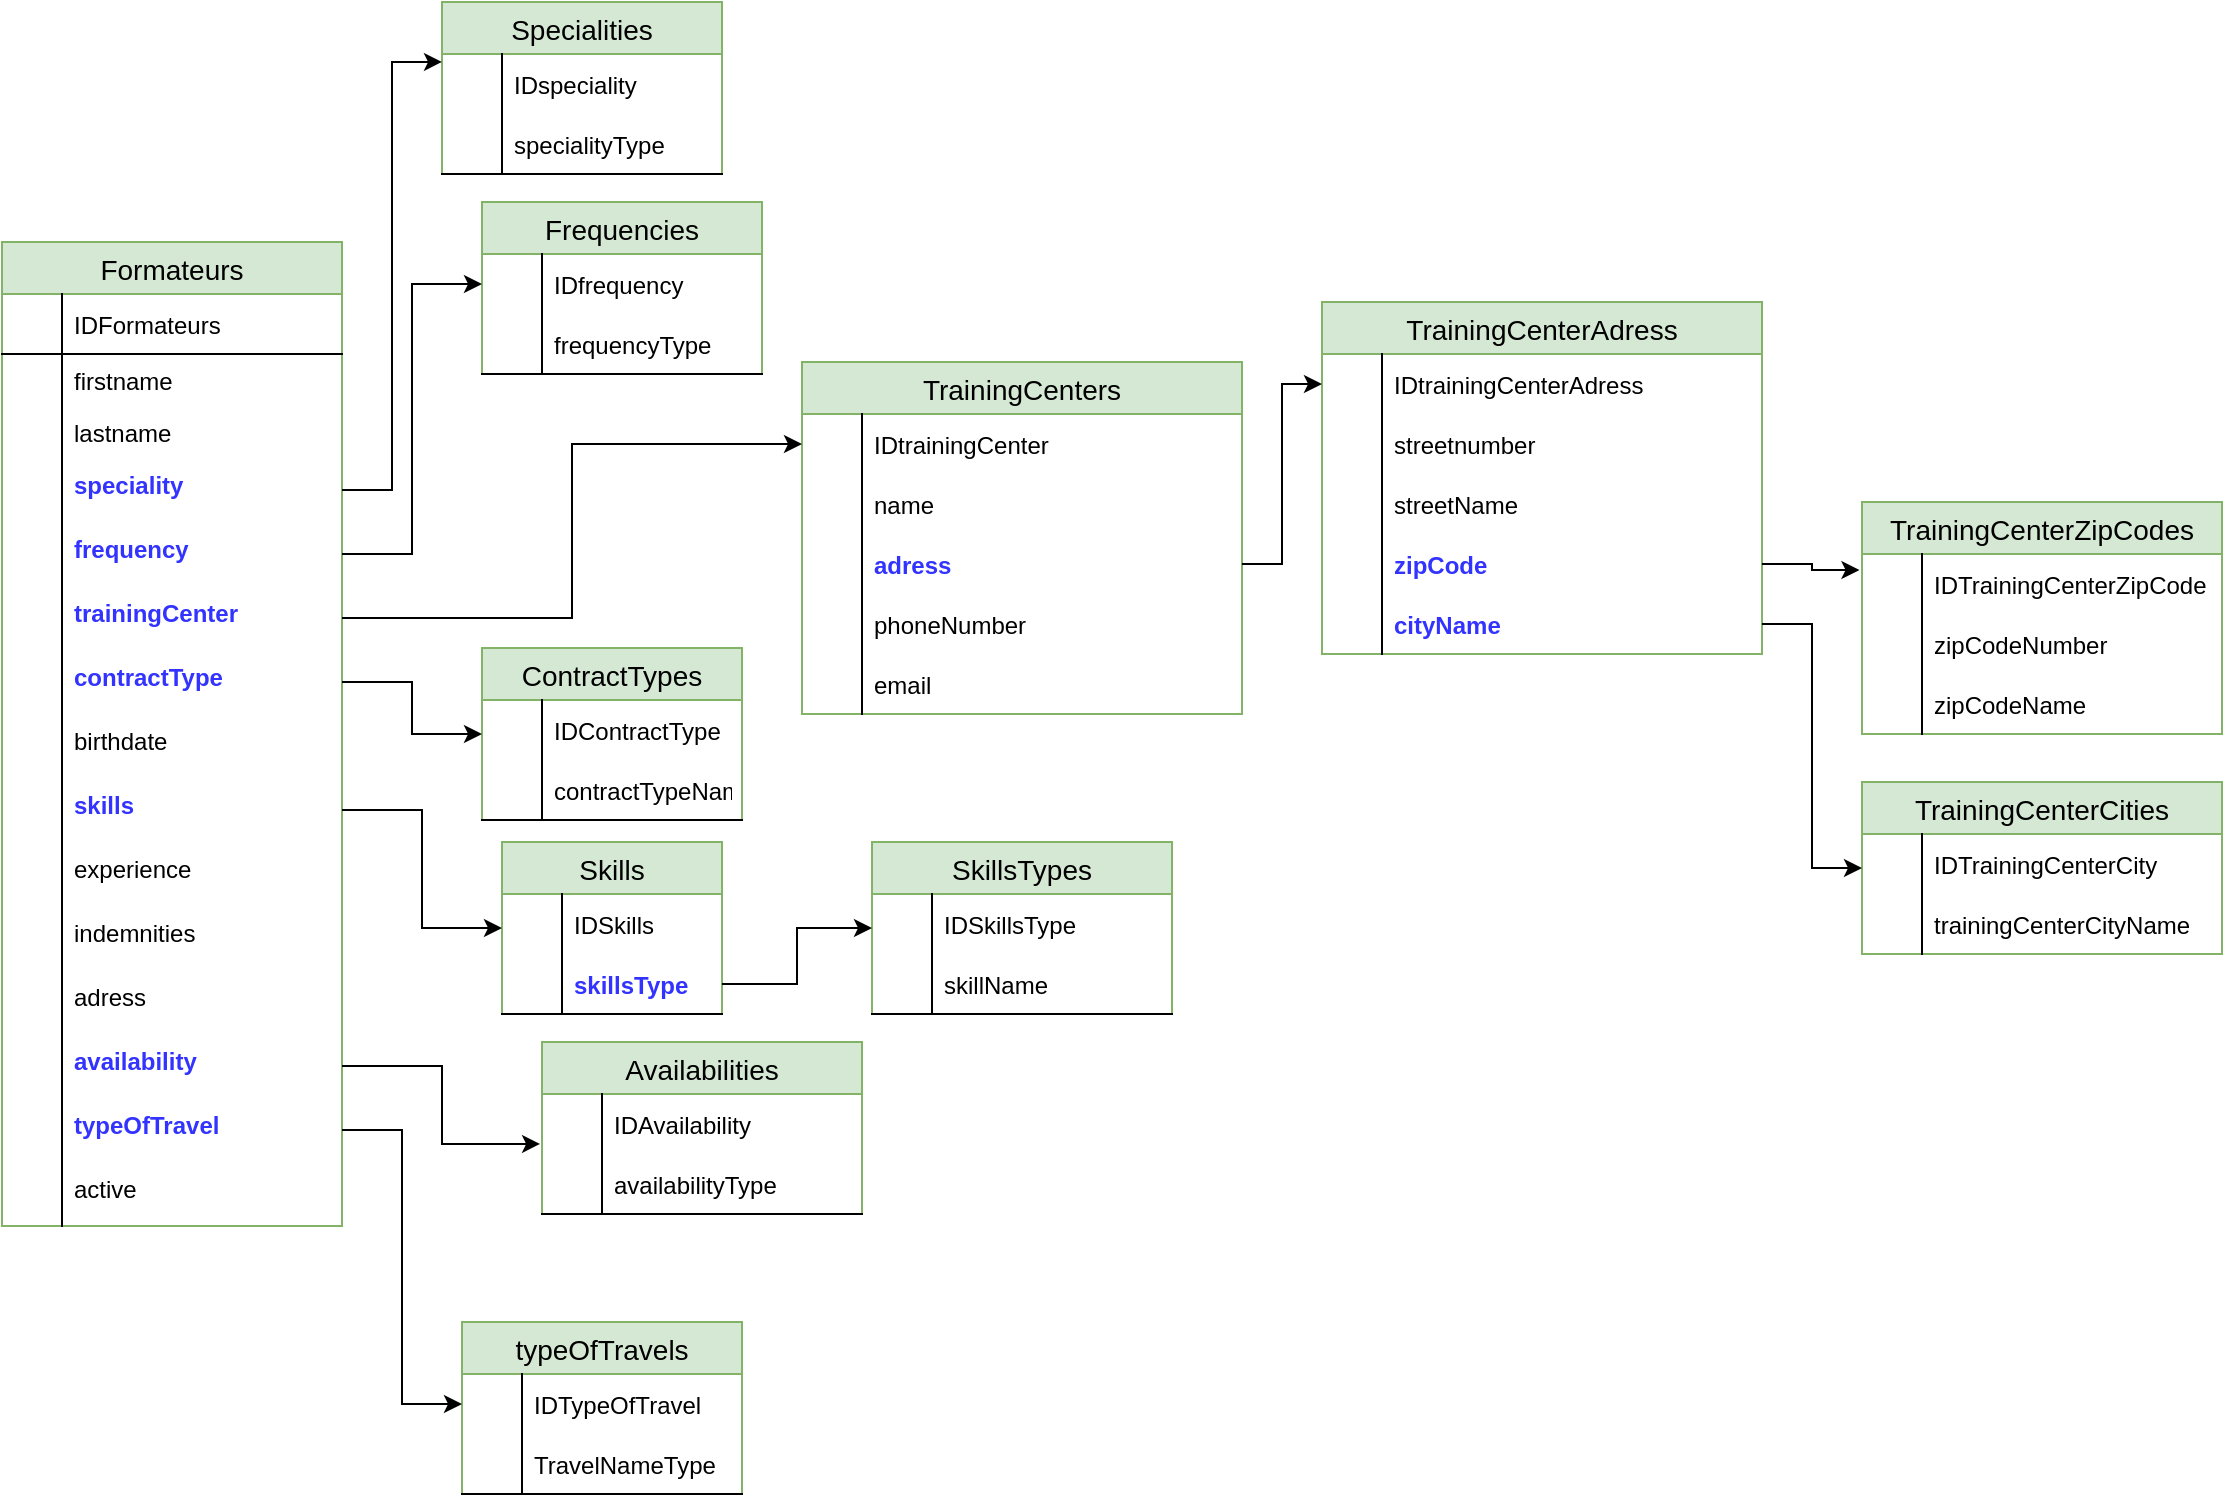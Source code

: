 <mxfile version="12.5.1" type="device" pages="2"><diagram id="z8Qfyt9-eMvjG8zOJKqd" name="Page-1"><mxGraphModel dx="1422" dy="769" grid="1" gridSize="10" guides="1" tooltips="1" connect="1" arrows="1" fold="1" page="1" pageScale="1" pageWidth="1169" pageHeight="827" math="0" shadow="0"><root><mxCell id="0"/><mxCell id="1" parent="0"/><mxCell id="PxYrfyLk3lkFEPE1yaKh-5" value="Formateurs" style="swimlane;fontStyle=0;childLayout=stackLayout;horizontal=1;startSize=26;fillColor=#d5e8d4;horizontalStack=0;resizeParent=1;resizeParentMax=0;resizeLast=0;collapsible=1;marginBottom=0;swimlaneFillColor=#ffffff;align=center;fontSize=14;strokeColor=#82b366;" vertex="1" parent="1"><mxGeometry x="20" y="140" width="170" height="492" as="geometry"/></mxCell><mxCell id="PxYrfyLk3lkFEPE1yaKh-6" value="IDFormateurs" style="shape=partialRectangle;top=0;left=0;right=0;bottom=1;align=left;verticalAlign=middle;fillColor=none;spacingLeft=34;spacingRight=4;overflow=hidden;rotatable=0;points=[[0,0.5],[1,0.5]];portConstraint=eastwest;dropTarget=0;fontStyle=0;fontSize=12;strokeColor=#000000;" vertex="1" parent="PxYrfyLk3lkFEPE1yaKh-5"><mxGeometry y="26" width="170" height="30" as="geometry"/></mxCell><mxCell id="PxYrfyLk3lkFEPE1yaKh-7" value="" style="shape=partialRectangle;top=0;left=0;bottom=0;fillColor=none;align=left;verticalAlign=middle;spacingLeft=4;spacingRight=4;overflow=hidden;rotatable=0;points=[];portConstraint=eastwest;part=1;fontSize=12;" vertex="1" connectable="0" parent="PxYrfyLk3lkFEPE1yaKh-6"><mxGeometry width="30" height="30" as="geometry"/></mxCell><mxCell id="PxYrfyLk3lkFEPE1yaKh-8" value="firstname" style="shape=partialRectangle;top=0;left=0;right=0;bottom=0;align=left;verticalAlign=top;fillColor=none;spacingLeft=34;spacingRight=4;overflow=hidden;rotatable=0;points=[[0,0.5],[1,0.5]];portConstraint=eastwest;dropTarget=0;fontSize=12;" vertex="1" parent="PxYrfyLk3lkFEPE1yaKh-5"><mxGeometry y="56" width="170" height="26" as="geometry"/></mxCell><mxCell id="PxYrfyLk3lkFEPE1yaKh-9" value="" style="shape=partialRectangle;top=0;left=0;bottom=0;fillColor=none;align=left;verticalAlign=top;spacingLeft=4;spacingRight=4;overflow=hidden;rotatable=0;points=[];portConstraint=eastwest;part=1;fontSize=12;" vertex="1" connectable="0" parent="PxYrfyLk3lkFEPE1yaKh-8"><mxGeometry width="30" height="26" as="geometry"/></mxCell><mxCell id="PxYrfyLk3lkFEPE1yaKh-10" value="lastname" style="shape=partialRectangle;top=0;left=0;right=0;bottom=0;align=left;verticalAlign=top;fillColor=none;spacingLeft=34;spacingRight=4;overflow=hidden;rotatable=0;points=[[0,0.5],[1,0.5]];portConstraint=eastwest;dropTarget=0;fontSize=12;" vertex="1" parent="PxYrfyLk3lkFEPE1yaKh-5"><mxGeometry y="82" width="170" height="26" as="geometry"/></mxCell><mxCell id="PxYrfyLk3lkFEPE1yaKh-11" value="" style="shape=partialRectangle;top=0;left=0;bottom=0;fillColor=none;align=left;verticalAlign=top;spacingLeft=4;spacingRight=4;overflow=hidden;rotatable=0;points=[];portConstraint=eastwest;part=1;fontSize=12;" vertex="1" connectable="0" parent="PxYrfyLk3lkFEPE1yaKh-10"><mxGeometry width="30" height="26" as="geometry"/></mxCell><mxCell id="PxYrfyLk3lkFEPE1yaKh-12" value="speciality" style="shape=partialRectangle;top=0;left=0;right=0;bottom=0;align=left;verticalAlign=top;fillColor=none;spacingLeft=34;spacingRight=4;overflow=hidden;rotatable=0;points=[[0,0.5],[1,0.5]];portConstraint=eastwest;dropTarget=0;fontSize=12;fontStyle=1;fontColor=#3333FF;" vertex="1" parent="PxYrfyLk3lkFEPE1yaKh-5"><mxGeometry y="108" width="170" height="32" as="geometry"/></mxCell><mxCell id="PxYrfyLk3lkFEPE1yaKh-13" value="" style="shape=partialRectangle;top=0;left=0;bottom=0;fillColor=none;align=left;verticalAlign=top;spacingLeft=4;spacingRight=4;overflow=hidden;rotatable=0;points=[];portConstraint=eastwest;part=1;fontSize=12;" vertex="1" connectable="0" parent="PxYrfyLk3lkFEPE1yaKh-12"><mxGeometry width="30" height="32" as="geometry"/></mxCell><mxCell id="PxYrfyLk3lkFEPE1yaKh-29" value="frequency" style="shape=partialRectangle;top=0;left=0;right=0;bottom=0;align=left;verticalAlign=top;fillColor=none;spacingLeft=34;spacingRight=4;overflow=hidden;rotatable=0;points=[[0,0.5],[1,0.5]];portConstraint=eastwest;dropTarget=0;fontSize=12;fontStyle=1;strokeColor=#3333FF;fontColor=#3333FF;" vertex="1" parent="PxYrfyLk3lkFEPE1yaKh-5"><mxGeometry y="140" width="170" height="32" as="geometry"/></mxCell><mxCell id="PxYrfyLk3lkFEPE1yaKh-30" value="" style="shape=partialRectangle;top=0;left=0;bottom=0;fillColor=none;align=left;verticalAlign=top;spacingLeft=4;spacingRight=4;overflow=hidden;rotatable=0;points=[];portConstraint=eastwest;part=1;fontSize=12;" vertex="1" connectable="0" parent="PxYrfyLk3lkFEPE1yaKh-29"><mxGeometry width="30" height="32" as="geometry"/></mxCell><mxCell id="PxYrfyLk3lkFEPE1yaKh-31" value="trainingCenter" style="shape=partialRectangle;top=0;left=0;right=0;bottom=0;align=left;verticalAlign=top;fillColor=none;spacingLeft=34;spacingRight=4;overflow=hidden;rotatable=0;points=[[0,0.5],[1,0.5]];portConstraint=eastwest;dropTarget=0;fontSize=12;fontStyle=1;fontColor=#3333FF;" vertex="1" parent="PxYrfyLk3lkFEPE1yaKh-5"><mxGeometry y="172" width="170" height="32" as="geometry"/></mxCell><mxCell id="PxYrfyLk3lkFEPE1yaKh-32" value="" style="shape=partialRectangle;top=0;left=0;bottom=0;fillColor=none;align=left;verticalAlign=top;spacingLeft=4;spacingRight=4;overflow=hidden;rotatable=0;points=[];portConstraint=eastwest;part=1;fontSize=12;" vertex="1" connectable="0" parent="PxYrfyLk3lkFEPE1yaKh-31"><mxGeometry width="30" height="32" as="geometry"/></mxCell><mxCell id="PxYrfyLk3lkFEPE1yaKh-33" value="contractType" style="shape=partialRectangle;top=0;left=0;right=0;bottom=0;align=left;verticalAlign=top;fillColor=none;spacingLeft=34;spacingRight=4;overflow=hidden;rotatable=0;points=[[0,0.5],[1,0.5]];portConstraint=eastwest;dropTarget=0;fontSize=12;fontStyle=1;fontColor=#3333FF;" vertex="1" parent="PxYrfyLk3lkFEPE1yaKh-5"><mxGeometry y="204" width="170" height="32" as="geometry"/></mxCell><mxCell id="PxYrfyLk3lkFEPE1yaKh-34" value="" style="shape=partialRectangle;top=0;left=0;bottom=0;fillColor=none;align=left;verticalAlign=top;spacingLeft=4;spacingRight=4;overflow=hidden;rotatable=0;points=[];portConstraint=eastwest;part=1;fontSize=12;" vertex="1" connectable="0" parent="PxYrfyLk3lkFEPE1yaKh-33"><mxGeometry width="30" height="32" as="geometry"/></mxCell><mxCell id="PxYrfyLk3lkFEPE1yaKh-35" value="birthdate" style="shape=partialRectangle;top=0;left=0;right=0;bottom=0;align=left;verticalAlign=top;fillColor=none;spacingLeft=34;spacingRight=4;overflow=hidden;rotatable=0;points=[[0,0.5],[1,0.5]];portConstraint=eastwest;dropTarget=0;fontSize=12;" vertex="1" parent="PxYrfyLk3lkFEPE1yaKh-5"><mxGeometry y="236" width="170" height="32" as="geometry"/></mxCell><mxCell id="PxYrfyLk3lkFEPE1yaKh-36" value="" style="shape=partialRectangle;top=0;left=0;bottom=0;fillColor=none;align=left;verticalAlign=top;spacingLeft=4;spacingRight=4;overflow=hidden;rotatable=0;points=[];portConstraint=eastwest;part=1;fontSize=12;" vertex="1" connectable="0" parent="PxYrfyLk3lkFEPE1yaKh-35"><mxGeometry width="30" height="32" as="geometry"/></mxCell><mxCell id="PxYrfyLk3lkFEPE1yaKh-37" value="skills" style="shape=partialRectangle;top=0;left=0;right=0;bottom=0;align=left;verticalAlign=top;fillColor=none;spacingLeft=34;spacingRight=4;overflow=hidden;rotatable=0;points=[[0,0.5],[1,0.5]];portConstraint=eastwest;dropTarget=0;fontSize=12;fontColor=#3333FF;fontStyle=1" vertex="1" parent="PxYrfyLk3lkFEPE1yaKh-5"><mxGeometry y="268" width="170" height="32" as="geometry"/></mxCell><mxCell id="PxYrfyLk3lkFEPE1yaKh-38" value="" style="shape=partialRectangle;top=0;left=0;bottom=0;fillColor=none;align=left;verticalAlign=top;spacingLeft=4;spacingRight=4;overflow=hidden;rotatable=0;points=[];portConstraint=eastwest;part=1;fontSize=12;" vertex="1" connectable="0" parent="PxYrfyLk3lkFEPE1yaKh-37"><mxGeometry width="30" height="32" as="geometry"/></mxCell><mxCell id="PxYrfyLk3lkFEPE1yaKh-39" value="experience" style="shape=partialRectangle;top=0;left=0;right=0;bottom=0;align=left;verticalAlign=top;fillColor=none;spacingLeft=34;spacingRight=4;overflow=hidden;rotatable=0;points=[[0,0.5],[1,0.5]];portConstraint=eastwest;dropTarget=0;fontSize=12;" vertex="1" parent="PxYrfyLk3lkFEPE1yaKh-5"><mxGeometry y="300" width="170" height="32" as="geometry"/></mxCell><mxCell id="PxYrfyLk3lkFEPE1yaKh-40" value="" style="shape=partialRectangle;top=0;left=0;bottom=0;fillColor=none;align=left;verticalAlign=top;spacingLeft=4;spacingRight=4;overflow=hidden;rotatable=0;points=[];portConstraint=eastwest;part=1;fontSize=12;" vertex="1" connectable="0" parent="PxYrfyLk3lkFEPE1yaKh-39"><mxGeometry width="30" height="32" as="geometry"/></mxCell><mxCell id="PxYrfyLk3lkFEPE1yaKh-41" value="indemnities" style="shape=partialRectangle;top=0;left=0;right=0;bottom=0;align=left;verticalAlign=top;fillColor=none;spacingLeft=34;spacingRight=4;overflow=hidden;rotatable=0;points=[[0,0.5],[1,0.5]];portConstraint=eastwest;dropTarget=0;fontSize=12;" vertex="1" parent="PxYrfyLk3lkFEPE1yaKh-5"><mxGeometry y="332" width="170" height="32" as="geometry"/></mxCell><mxCell id="PxYrfyLk3lkFEPE1yaKh-42" value="" style="shape=partialRectangle;top=0;left=0;bottom=0;fillColor=none;align=left;verticalAlign=top;spacingLeft=4;spacingRight=4;overflow=hidden;rotatable=0;points=[];portConstraint=eastwest;part=1;fontSize=12;" vertex="1" connectable="0" parent="PxYrfyLk3lkFEPE1yaKh-41"><mxGeometry width="30" height="32" as="geometry"/></mxCell><mxCell id="PxYrfyLk3lkFEPE1yaKh-43" value="adress" style="shape=partialRectangle;top=0;left=0;right=0;bottom=0;align=left;verticalAlign=top;fillColor=none;spacingLeft=34;spacingRight=4;overflow=hidden;rotatable=0;points=[[0,0.5],[1,0.5]];portConstraint=eastwest;dropTarget=0;fontSize=12;" vertex="1" parent="PxYrfyLk3lkFEPE1yaKh-5"><mxGeometry y="364" width="170" height="32" as="geometry"/></mxCell><mxCell id="PxYrfyLk3lkFEPE1yaKh-44" value="" style="shape=partialRectangle;top=0;left=0;bottom=0;fillColor=none;align=left;verticalAlign=top;spacingLeft=4;spacingRight=4;overflow=hidden;rotatable=0;points=[];portConstraint=eastwest;part=1;fontSize=12;" vertex="1" connectable="0" parent="PxYrfyLk3lkFEPE1yaKh-43"><mxGeometry width="30" height="32" as="geometry"/></mxCell><mxCell id="PxYrfyLk3lkFEPE1yaKh-45" value="availability" style="shape=partialRectangle;top=0;left=0;right=0;bottom=0;align=left;verticalAlign=top;fillColor=none;spacingLeft=34;spacingRight=4;overflow=hidden;rotatable=0;points=[[0,0.5],[1,0.5]];portConstraint=eastwest;dropTarget=0;fontSize=12;fontColor=#3333FF;fontStyle=1" vertex="1" parent="PxYrfyLk3lkFEPE1yaKh-5"><mxGeometry y="396" width="170" height="32" as="geometry"/></mxCell><mxCell id="PxYrfyLk3lkFEPE1yaKh-46" value="" style="shape=partialRectangle;top=0;left=0;bottom=0;fillColor=none;align=left;verticalAlign=top;spacingLeft=4;spacingRight=4;overflow=hidden;rotatable=0;points=[];portConstraint=eastwest;part=1;fontSize=12;" vertex="1" connectable="0" parent="PxYrfyLk3lkFEPE1yaKh-45"><mxGeometry width="30" height="32" as="geometry"/></mxCell><mxCell id="PxYrfyLk3lkFEPE1yaKh-47" value="typeOfTravel" style="shape=partialRectangle;top=0;left=0;right=0;bottom=0;align=left;verticalAlign=top;fillColor=none;spacingLeft=34;spacingRight=4;overflow=hidden;rotatable=0;points=[[0,0.5],[1,0.5]];portConstraint=eastwest;dropTarget=0;fontSize=12;fontColor=#3333FF;fontStyle=1" vertex="1" parent="PxYrfyLk3lkFEPE1yaKh-5"><mxGeometry y="428" width="170" height="32" as="geometry"/></mxCell><mxCell id="PxYrfyLk3lkFEPE1yaKh-48" value="" style="shape=partialRectangle;top=0;left=0;bottom=0;fillColor=none;align=left;verticalAlign=top;spacingLeft=4;spacingRight=4;overflow=hidden;rotatable=0;points=[];portConstraint=eastwest;part=1;fontSize=12;" vertex="1" connectable="0" parent="PxYrfyLk3lkFEPE1yaKh-47"><mxGeometry width="30" height="32" as="geometry"/></mxCell><mxCell id="PxYrfyLk3lkFEPE1yaKh-109" value="active" style="shape=partialRectangle;top=0;left=0;right=0;bottom=0;align=left;verticalAlign=top;fillColor=none;spacingLeft=34;spacingRight=4;overflow=hidden;rotatable=0;points=[[0,0.5],[1,0.5]];portConstraint=eastwest;dropTarget=0;fontSize=12;" vertex="1" parent="PxYrfyLk3lkFEPE1yaKh-5"><mxGeometry y="460" width="170" height="32" as="geometry"/></mxCell><mxCell id="PxYrfyLk3lkFEPE1yaKh-110" value="" style="shape=partialRectangle;top=0;left=0;bottom=0;fillColor=none;align=left;verticalAlign=top;spacingLeft=4;spacingRight=4;overflow=hidden;rotatable=0;points=[];portConstraint=eastwest;part=1;fontSize=12;" vertex="1" connectable="0" parent="PxYrfyLk3lkFEPE1yaKh-109"><mxGeometry width="30" height="32" as="geometry"/></mxCell><mxCell id="PxYrfyLk3lkFEPE1yaKh-94" value="TrainingCenters" style="swimlane;fontStyle=0;childLayout=stackLayout;horizontal=1;startSize=26;fillColor=#d5e8d4;horizontalStack=0;resizeParent=1;resizeParentMax=0;resizeLast=0;collapsible=1;marginBottom=0;swimlaneFillColor=#ffffff;align=center;fontSize=14;strokeColor=#82b366;" vertex="1" parent="1"><mxGeometry x="420" y="200" width="220" height="176" as="geometry"/></mxCell><mxCell id="PxYrfyLk3lkFEPE1yaKh-95" value="IDtrainingCenter" style="shape=partialRectangle;top=0;left=0;right=0;bottom=1;align=left;verticalAlign=middle;fillColor=none;spacingLeft=34;spacingRight=4;overflow=hidden;rotatable=0;points=[[0,0.5],[1,0.5]];portConstraint=eastwest;dropTarget=0;fontStyle=0;fontSize=12;strokeColor=none;" vertex="1" parent="PxYrfyLk3lkFEPE1yaKh-94"><mxGeometry y="26" width="220" height="30" as="geometry"/></mxCell><mxCell id="PxYrfyLk3lkFEPE1yaKh-96" value="" style="shape=partialRectangle;top=0;left=0;bottom=0;fillColor=none;align=left;verticalAlign=middle;spacingLeft=4;spacingRight=4;overflow=hidden;rotatable=0;points=[];portConstraint=eastwest;part=1;fontSize=12;" vertex="1" connectable="0" parent="PxYrfyLk3lkFEPE1yaKh-95"><mxGeometry width="30" height="30" as="geometry"/></mxCell><mxCell id="PxYrfyLk3lkFEPE1yaKh-103" value="name" style="shape=partialRectangle;top=0;left=0;right=0;bottom=1;align=left;verticalAlign=middle;fillColor=none;spacingLeft=34;spacingRight=4;overflow=hidden;rotatable=0;points=[[0,0.5],[1,0.5]];portConstraint=eastwest;dropTarget=0;fontStyle=0;fontSize=12;strokeColor=none;" vertex="1" parent="PxYrfyLk3lkFEPE1yaKh-94"><mxGeometry y="56" width="220" height="30" as="geometry"/></mxCell><mxCell id="PxYrfyLk3lkFEPE1yaKh-104" value="" style="shape=partialRectangle;top=0;left=0;bottom=0;fillColor=none;align=left;verticalAlign=middle;spacingLeft=4;spacingRight=4;overflow=hidden;rotatable=0;points=[];portConstraint=eastwest;part=1;fontSize=12;" vertex="1" connectable="0" parent="PxYrfyLk3lkFEPE1yaKh-103"><mxGeometry width="30" height="30" as="geometry"/></mxCell><mxCell id="PxYrfyLk3lkFEPE1yaKh-105" value="adress" style="shape=partialRectangle;top=0;left=0;right=0;bottom=1;align=left;verticalAlign=middle;fillColor=none;spacingLeft=34;spacingRight=4;overflow=hidden;rotatable=0;points=[[0,0.5],[1,0.5]];portConstraint=eastwest;dropTarget=0;fontStyle=1;fontSize=12;strokeColor=none;fontColor=#3333FF;" vertex="1" parent="PxYrfyLk3lkFEPE1yaKh-94"><mxGeometry y="86" width="220" height="30" as="geometry"/></mxCell><mxCell id="PxYrfyLk3lkFEPE1yaKh-106" value="" style="shape=partialRectangle;top=0;left=0;bottom=0;fillColor=none;align=left;verticalAlign=middle;spacingLeft=4;spacingRight=4;overflow=hidden;rotatable=0;points=[];portConstraint=eastwest;part=1;fontSize=12;" vertex="1" connectable="0" parent="PxYrfyLk3lkFEPE1yaKh-105"><mxGeometry width="30" height="30" as="geometry"/></mxCell><mxCell id="PxYrfyLk3lkFEPE1yaKh-117" value="phoneNumber" style="shape=partialRectangle;top=0;left=0;right=0;bottom=1;align=left;verticalAlign=middle;fillColor=none;spacingLeft=34;spacingRight=4;overflow=hidden;rotatable=0;points=[[0,0.5],[1,0.5]];portConstraint=eastwest;dropTarget=0;fontStyle=0;fontSize=12;strokeColor=none;" vertex="1" parent="PxYrfyLk3lkFEPE1yaKh-94"><mxGeometry y="116" width="220" height="30" as="geometry"/></mxCell><mxCell id="PxYrfyLk3lkFEPE1yaKh-118" value="" style="shape=partialRectangle;top=0;left=0;bottom=0;fillColor=none;align=left;verticalAlign=middle;spacingLeft=4;spacingRight=4;overflow=hidden;rotatable=0;points=[];portConstraint=eastwest;part=1;fontSize=12;" vertex="1" connectable="0" parent="PxYrfyLk3lkFEPE1yaKh-117"><mxGeometry width="30" height="30" as="geometry"/></mxCell><mxCell id="PxYrfyLk3lkFEPE1yaKh-119" value="email" style="shape=partialRectangle;top=0;left=0;right=0;bottom=1;align=left;verticalAlign=middle;fillColor=none;spacingLeft=34;spacingRight=4;overflow=hidden;rotatable=0;points=[[0,0.5],[1,0.5]];portConstraint=eastwest;dropTarget=0;fontStyle=0;fontSize=12;strokeColor=none;" vertex="1" parent="PxYrfyLk3lkFEPE1yaKh-94"><mxGeometry y="146" width="220" height="30" as="geometry"/></mxCell><mxCell id="PxYrfyLk3lkFEPE1yaKh-120" value="" style="shape=partialRectangle;top=0;left=0;bottom=0;fillColor=none;align=left;verticalAlign=middle;spacingLeft=4;spacingRight=4;overflow=hidden;rotatable=0;points=[];portConstraint=eastwest;part=1;fontSize=12;" vertex="1" connectable="0" parent="PxYrfyLk3lkFEPE1yaKh-119"><mxGeometry width="30" height="30" as="geometry"/></mxCell><mxCell id="PxYrfyLk3lkFEPE1yaKh-97" value="Frequencies" style="swimlane;fontStyle=0;childLayout=stackLayout;horizontal=1;startSize=26;fillColor=#d5e8d4;horizontalStack=0;resizeParent=1;resizeParentMax=0;resizeLast=0;collapsible=1;marginBottom=0;swimlaneFillColor=#ffffff;align=center;fontSize=14;strokeColor=#82b366;" vertex="1" parent="1"><mxGeometry x="260" y="120" width="140" height="86" as="geometry"/></mxCell><mxCell id="PxYrfyLk3lkFEPE1yaKh-98" value="IDfrequency" style="shape=partialRectangle;top=0;left=0;right=0;bottom=1;align=left;verticalAlign=middle;fillColor=none;spacingLeft=34;spacingRight=4;overflow=hidden;rotatable=0;points=[[0,0.5],[1,0.5]];portConstraint=eastwest;dropTarget=0;fontStyle=0;fontSize=12;strokeColor=none;" vertex="1" parent="PxYrfyLk3lkFEPE1yaKh-97"><mxGeometry y="26" width="140" height="30" as="geometry"/></mxCell><mxCell id="PxYrfyLk3lkFEPE1yaKh-99" value="" style="shape=partialRectangle;top=0;left=0;bottom=0;fillColor=none;align=left;verticalAlign=middle;spacingLeft=4;spacingRight=4;overflow=hidden;rotatable=0;points=[];portConstraint=eastwest;part=1;fontSize=12;" vertex="1" connectable="0" parent="PxYrfyLk3lkFEPE1yaKh-98"><mxGeometry width="30" height="30" as="geometry"/></mxCell><mxCell id="PxYrfyLk3lkFEPE1yaKh-115" value="frequencyType" style="shape=partialRectangle;top=0;left=0;right=0;bottom=1;align=left;verticalAlign=middle;fillColor=none;spacingLeft=34;spacingRight=4;overflow=hidden;rotatable=0;points=[[0,0.5],[1,0.5]];portConstraint=eastwest;dropTarget=0;fontStyle=0;fontSize=12;" vertex="1" parent="PxYrfyLk3lkFEPE1yaKh-97"><mxGeometry y="56" width="140" height="30" as="geometry"/></mxCell><mxCell id="PxYrfyLk3lkFEPE1yaKh-116" value="" style="shape=partialRectangle;top=0;left=0;bottom=0;fillColor=none;align=left;verticalAlign=middle;spacingLeft=4;spacingRight=4;overflow=hidden;rotatable=0;points=[];portConstraint=eastwest;part=1;fontSize=12;" vertex="1" connectable="0" parent="PxYrfyLk3lkFEPE1yaKh-115"><mxGeometry width="30" height="30" as="geometry"/></mxCell><mxCell id="PxYrfyLk3lkFEPE1yaKh-100" value="Specialities" style="swimlane;fontStyle=0;childLayout=stackLayout;horizontal=1;startSize=26;fillColor=#d5e8d4;horizontalStack=0;resizeParent=1;resizeParentMax=0;resizeLast=0;collapsible=1;marginBottom=0;swimlaneFillColor=#ffffff;align=center;fontSize=14;strokeColor=#82b366;" vertex="1" parent="1"><mxGeometry x="240" y="20" width="140" height="86" as="geometry"/></mxCell><mxCell id="PxYrfyLk3lkFEPE1yaKh-101" value="IDspeciality" style="shape=partialRectangle;top=0;left=0;right=0;bottom=1;align=left;verticalAlign=middle;fillColor=none;spacingLeft=34;spacingRight=4;overflow=hidden;rotatable=0;points=[[0,0.5],[1,0.5]];portConstraint=eastwest;dropTarget=0;fontStyle=0;fontSize=12;strokeColor=none;" vertex="1" parent="PxYrfyLk3lkFEPE1yaKh-100"><mxGeometry y="26" width="140" height="30" as="geometry"/></mxCell><mxCell id="PxYrfyLk3lkFEPE1yaKh-102" value="" style="shape=partialRectangle;top=0;left=0;bottom=0;fillColor=none;align=left;verticalAlign=middle;spacingLeft=4;spacingRight=4;overflow=hidden;rotatable=0;points=[];portConstraint=eastwest;part=1;fontSize=12;" vertex="1" connectable="0" parent="PxYrfyLk3lkFEPE1yaKh-101"><mxGeometry width="30" height="30" as="geometry"/></mxCell><mxCell id="PxYrfyLk3lkFEPE1yaKh-113" value="specialityType" style="shape=partialRectangle;top=0;left=0;right=0;bottom=1;align=left;verticalAlign=middle;fillColor=none;spacingLeft=34;spacingRight=4;overflow=hidden;rotatable=0;points=[[0,0.5],[1,0.5]];portConstraint=eastwest;dropTarget=0;fontStyle=0;fontSize=12;" vertex="1" parent="PxYrfyLk3lkFEPE1yaKh-100"><mxGeometry y="56" width="140" height="30" as="geometry"/></mxCell><mxCell id="PxYrfyLk3lkFEPE1yaKh-114" value="" style="shape=partialRectangle;top=0;left=0;bottom=0;fillColor=none;align=left;verticalAlign=middle;spacingLeft=4;spacingRight=4;overflow=hidden;rotatable=0;points=[];portConstraint=eastwest;part=1;fontSize=12;" vertex="1" connectable="0" parent="PxYrfyLk3lkFEPE1yaKh-113"><mxGeometry width="30" height="30" as="geometry"/></mxCell><mxCell id="_mX2zybibpnwXKWgDiXK-1" value="ContractTypes" style="swimlane;fontStyle=0;childLayout=stackLayout;horizontal=1;startSize=26;fillColor=#d5e8d4;horizontalStack=0;resizeParent=1;resizeParentMax=0;resizeLast=0;collapsible=1;marginBottom=0;swimlaneFillColor=#ffffff;align=center;fontSize=14;strokeColor=#82b366;" vertex="1" parent="1"><mxGeometry x="260" y="343" width="130" height="86" as="geometry"/></mxCell><mxCell id="_mX2zybibpnwXKWgDiXK-2" value="IDContractType" style="shape=partialRectangle;top=0;left=0;right=0;bottom=1;align=left;verticalAlign=middle;fillColor=none;spacingLeft=34;spacingRight=4;overflow=hidden;rotatable=0;points=[[0,0.5],[1,0.5]];portConstraint=eastwest;dropTarget=0;fontStyle=0;fontSize=12;strokeColor=none;" vertex="1" parent="_mX2zybibpnwXKWgDiXK-1"><mxGeometry y="26" width="130" height="30" as="geometry"/></mxCell><mxCell id="_mX2zybibpnwXKWgDiXK-3" value="" style="shape=partialRectangle;top=0;left=0;bottom=0;fillColor=none;align=left;verticalAlign=middle;spacingLeft=4;spacingRight=4;overflow=hidden;rotatable=0;points=[];portConstraint=eastwest;part=1;fontSize=12;" vertex="1" connectable="0" parent="_mX2zybibpnwXKWgDiXK-2"><mxGeometry width="30" height="30" as="geometry"/></mxCell><mxCell id="_mX2zybibpnwXKWgDiXK-4" value="contractTypeName" style="shape=partialRectangle;top=0;left=0;right=0;bottom=1;align=left;verticalAlign=middle;fillColor=none;spacingLeft=34;spacingRight=4;overflow=hidden;rotatable=0;points=[[0,0.5],[1,0.5]];portConstraint=eastwest;dropTarget=0;fontStyle=0;fontSize=12;" vertex="1" parent="_mX2zybibpnwXKWgDiXK-1"><mxGeometry y="56" width="130" height="30" as="geometry"/></mxCell><mxCell id="_mX2zybibpnwXKWgDiXK-5" value="" style="shape=partialRectangle;top=0;left=0;bottom=0;fillColor=none;align=left;verticalAlign=middle;spacingLeft=4;spacingRight=4;overflow=hidden;rotatable=0;points=[];portConstraint=eastwest;part=1;fontSize=12;" vertex="1" connectable="0" parent="_mX2zybibpnwXKWgDiXK-4"><mxGeometry width="30" height="30" as="geometry"/></mxCell><mxCell id="_mX2zybibpnwXKWgDiXK-6" value="Skills" style="swimlane;fontStyle=0;childLayout=stackLayout;horizontal=1;startSize=26;fillColor=#d5e8d4;horizontalStack=0;resizeParent=1;resizeParentMax=0;resizeLast=0;collapsible=1;marginBottom=0;swimlaneFillColor=#ffffff;align=center;fontSize=14;strokeColor=#82b366;" vertex="1" parent="1"><mxGeometry x="270" y="440" width="110" height="86" as="geometry"/></mxCell><mxCell id="_mX2zybibpnwXKWgDiXK-7" value="IDSkills" style="shape=partialRectangle;top=0;left=0;right=0;bottom=1;align=left;verticalAlign=middle;fillColor=none;spacingLeft=34;spacingRight=4;overflow=hidden;rotatable=0;points=[[0,0.5],[1,0.5]];portConstraint=eastwest;dropTarget=0;fontStyle=0;fontSize=12;strokeColor=none;" vertex="1" parent="_mX2zybibpnwXKWgDiXK-6"><mxGeometry y="26" width="110" height="30" as="geometry"/></mxCell><mxCell id="_mX2zybibpnwXKWgDiXK-8" value="" style="shape=partialRectangle;top=0;left=0;bottom=0;fillColor=none;align=left;verticalAlign=middle;spacingLeft=4;spacingRight=4;overflow=hidden;rotatable=0;points=[];portConstraint=eastwest;part=1;fontSize=12;" vertex="1" connectable="0" parent="_mX2zybibpnwXKWgDiXK-7"><mxGeometry width="30" height="30" as="geometry"/></mxCell><mxCell id="_mX2zybibpnwXKWgDiXK-9" value="skillsType" style="shape=partialRectangle;top=0;left=0;right=0;bottom=1;align=left;verticalAlign=middle;fillColor=none;spacingLeft=34;spacingRight=4;overflow=hidden;rotatable=0;points=[[0,0.5],[1,0.5]];portConstraint=eastwest;dropTarget=0;fontStyle=1;fontSize=12;fontColor=#3333FF;" vertex="1" parent="_mX2zybibpnwXKWgDiXK-6"><mxGeometry y="56" width="110" height="30" as="geometry"/></mxCell><mxCell id="_mX2zybibpnwXKWgDiXK-10" value="" style="shape=partialRectangle;top=0;left=0;bottom=0;fillColor=none;align=left;verticalAlign=middle;spacingLeft=4;spacingRight=4;overflow=hidden;rotatable=0;points=[];portConstraint=eastwest;part=1;fontSize=12;" vertex="1" connectable="0" parent="_mX2zybibpnwXKWgDiXK-9"><mxGeometry width="30" height="30" as="geometry"/></mxCell><mxCell id="RFUtf2Z5HmkwOicb4BiN-1" value="SkillsTypes" style="swimlane;fontStyle=0;childLayout=stackLayout;horizontal=1;startSize=26;fillColor=#d5e8d4;horizontalStack=0;resizeParent=1;resizeParentMax=0;resizeLast=0;collapsible=1;marginBottom=0;swimlaneFillColor=#ffffff;align=center;fontSize=14;strokeColor=#82b366;" vertex="1" parent="1"><mxGeometry x="455" y="440" width="150" height="86" as="geometry"/></mxCell><mxCell id="RFUtf2Z5HmkwOicb4BiN-2" value="IDSkillsType" style="shape=partialRectangle;top=0;left=0;right=0;bottom=1;align=left;verticalAlign=middle;fillColor=none;spacingLeft=34;spacingRight=4;overflow=hidden;rotatable=0;points=[[0,0.5],[1,0.5]];portConstraint=eastwest;dropTarget=0;fontStyle=0;fontSize=12;strokeColor=none;" vertex="1" parent="RFUtf2Z5HmkwOicb4BiN-1"><mxGeometry y="26" width="150" height="30" as="geometry"/></mxCell><mxCell id="RFUtf2Z5HmkwOicb4BiN-3" value="" style="shape=partialRectangle;top=0;left=0;bottom=0;fillColor=none;align=left;verticalAlign=middle;spacingLeft=4;spacingRight=4;overflow=hidden;rotatable=0;points=[];portConstraint=eastwest;part=1;fontSize=12;" vertex="1" connectable="0" parent="RFUtf2Z5HmkwOicb4BiN-2"><mxGeometry width="30" height="30" as="geometry"/></mxCell><mxCell id="RFUtf2Z5HmkwOicb4BiN-4" value="skillName" style="shape=partialRectangle;top=0;left=0;right=0;bottom=1;align=left;verticalAlign=middle;fillColor=none;spacingLeft=34;spacingRight=4;overflow=hidden;rotatable=0;points=[[0,0.5],[1,0.5]];portConstraint=eastwest;dropTarget=0;fontStyle=0;fontSize=12;fontColor=#000000;" vertex="1" parent="RFUtf2Z5HmkwOicb4BiN-1"><mxGeometry y="56" width="150" height="30" as="geometry"/></mxCell><mxCell id="RFUtf2Z5HmkwOicb4BiN-5" value="" style="shape=partialRectangle;top=0;left=0;bottom=0;fillColor=none;align=left;verticalAlign=middle;spacingLeft=4;spacingRight=4;overflow=hidden;rotatable=0;points=[];portConstraint=eastwest;part=1;fontSize=12;" vertex="1" connectable="0" parent="RFUtf2Z5HmkwOicb4BiN-4"><mxGeometry width="30" height="30" as="geometry"/></mxCell><mxCell id="RFUtf2Z5HmkwOicb4BiN-6" value="Availabilities" style="swimlane;fontStyle=0;childLayout=stackLayout;horizontal=1;startSize=26;fillColor=#d5e8d4;horizontalStack=0;resizeParent=1;resizeParentMax=0;resizeLast=0;collapsible=1;marginBottom=0;swimlaneFillColor=#ffffff;align=center;fontSize=14;strokeColor=#82b366;" vertex="1" parent="1"><mxGeometry x="290" y="540" width="160" height="86" as="geometry"/></mxCell><mxCell id="RFUtf2Z5HmkwOicb4BiN-7" value="IDAvailability" style="shape=partialRectangle;top=0;left=0;right=0;bottom=1;align=left;verticalAlign=middle;fillColor=none;spacingLeft=34;spacingRight=4;overflow=hidden;rotatable=0;points=[[0,0.5],[1,0.5]];portConstraint=eastwest;dropTarget=0;fontStyle=0;fontSize=12;strokeColor=none;" vertex="1" parent="RFUtf2Z5HmkwOicb4BiN-6"><mxGeometry y="26" width="160" height="30" as="geometry"/></mxCell><mxCell id="RFUtf2Z5HmkwOicb4BiN-8" value="" style="shape=partialRectangle;top=0;left=0;bottom=0;fillColor=none;align=left;verticalAlign=middle;spacingLeft=4;spacingRight=4;overflow=hidden;rotatable=0;points=[];portConstraint=eastwest;part=1;fontSize=12;" vertex="1" connectable="0" parent="RFUtf2Z5HmkwOicb4BiN-7"><mxGeometry width="30" height="30" as="geometry"/></mxCell><mxCell id="RFUtf2Z5HmkwOicb4BiN-9" value="availabilityType" style="shape=partialRectangle;top=0;left=0;right=0;bottom=1;align=left;verticalAlign=middle;fillColor=none;spacingLeft=34;spacingRight=4;overflow=hidden;rotatable=0;points=[[0,0.5],[1,0.5]];portConstraint=eastwest;dropTarget=0;fontStyle=0;fontSize=12;fontColor=#000000;" vertex="1" parent="RFUtf2Z5HmkwOicb4BiN-6"><mxGeometry y="56" width="160" height="30" as="geometry"/></mxCell><mxCell id="RFUtf2Z5HmkwOicb4BiN-10" value="" style="shape=partialRectangle;top=0;left=0;bottom=0;fillColor=none;align=left;verticalAlign=middle;spacingLeft=4;spacingRight=4;overflow=hidden;rotatable=0;points=[];portConstraint=eastwest;part=1;fontSize=12;" vertex="1" connectable="0" parent="RFUtf2Z5HmkwOicb4BiN-9"><mxGeometry width="30" height="30" as="geometry"/></mxCell><mxCell id="RFUtf2Z5HmkwOicb4BiN-11" value="typeOfTravels" style="swimlane;fontStyle=0;childLayout=stackLayout;horizontal=1;startSize=26;fillColor=#d5e8d4;horizontalStack=0;resizeParent=1;resizeParentMax=0;resizeLast=0;collapsible=1;marginBottom=0;swimlaneFillColor=#ffffff;align=center;fontSize=14;strokeColor=#82b366;" vertex="1" parent="1"><mxGeometry x="250" y="680" width="140" height="86" as="geometry"/></mxCell><mxCell id="RFUtf2Z5HmkwOicb4BiN-12" value="IDTypeOfTravel" style="shape=partialRectangle;top=0;left=0;right=0;bottom=1;align=left;verticalAlign=middle;fillColor=none;spacingLeft=34;spacingRight=4;overflow=hidden;rotatable=0;points=[[0,0.5],[1,0.5]];portConstraint=eastwest;dropTarget=0;fontStyle=0;fontSize=12;strokeColor=none;" vertex="1" parent="RFUtf2Z5HmkwOicb4BiN-11"><mxGeometry y="26" width="140" height="30" as="geometry"/></mxCell><mxCell id="RFUtf2Z5HmkwOicb4BiN-13" value="" style="shape=partialRectangle;top=0;left=0;bottom=0;fillColor=none;align=left;verticalAlign=middle;spacingLeft=4;spacingRight=4;overflow=hidden;rotatable=0;points=[];portConstraint=eastwest;part=1;fontSize=12;" vertex="1" connectable="0" parent="RFUtf2Z5HmkwOicb4BiN-12"><mxGeometry width="30" height="30" as="geometry"/></mxCell><mxCell id="RFUtf2Z5HmkwOicb4BiN-14" value="TravelNameType" style="shape=partialRectangle;top=0;left=0;right=0;bottom=1;align=left;verticalAlign=middle;fillColor=none;spacingLeft=34;spacingRight=4;overflow=hidden;rotatable=0;points=[[0,0.5],[1,0.5]];portConstraint=eastwest;dropTarget=0;fontStyle=0;fontSize=12;fontColor=#000000;" vertex="1" parent="RFUtf2Z5HmkwOicb4BiN-11"><mxGeometry y="56" width="140" height="30" as="geometry"/></mxCell><mxCell id="RFUtf2Z5HmkwOicb4BiN-15" value="" style="shape=partialRectangle;top=0;left=0;bottom=0;fillColor=none;align=left;verticalAlign=middle;spacingLeft=4;spacingRight=4;overflow=hidden;rotatable=0;points=[];portConstraint=eastwest;part=1;fontSize=12;" vertex="1" connectable="0" parent="RFUtf2Z5HmkwOicb4BiN-14"><mxGeometry width="30" height="30" as="geometry"/></mxCell><mxCell id="RFUtf2Z5HmkwOicb4BiN-16" value="TrainingCenterAdress" style="swimlane;fontStyle=0;childLayout=stackLayout;horizontal=1;startSize=26;fillColor=#d5e8d4;horizontalStack=0;resizeParent=1;resizeParentMax=0;resizeLast=0;collapsible=1;marginBottom=0;swimlaneFillColor=#ffffff;align=center;fontSize=14;strokeColor=#82b366;" vertex="1" parent="1"><mxGeometry x="680" y="170" width="220" height="176" as="geometry"/></mxCell><mxCell id="RFUtf2Z5HmkwOicb4BiN-17" value="IDtrainingCenterAdress" style="shape=partialRectangle;top=0;left=0;right=0;bottom=1;align=left;verticalAlign=middle;fillColor=none;spacingLeft=34;spacingRight=4;overflow=hidden;rotatable=0;points=[[0,0.5],[1,0.5]];portConstraint=eastwest;dropTarget=0;fontStyle=0;fontSize=12;strokeColor=none;" vertex="1" parent="RFUtf2Z5HmkwOicb4BiN-16"><mxGeometry y="26" width="220" height="30" as="geometry"/></mxCell><mxCell id="RFUtf2Z5HmkwOicb4BiN-18" value="" style="shape=partialRectangle;top=0;left=0;bottom=0;fillColor=none;align=left;verticalAlign=middle;spacingLeft=4;spacingRight=4;overflow=hidden;rotatable=0;points=[];portConstraint=eastwest;part=1;fontSize=12;" vertex="1" connectable="0" parent="RFUtf2Z5HmkwOicb4BiN-17"><mxGeometry width="30" height="30" as="geometry"/></mxCell><mxCell id="RFUtf2Z5HmkwOicb4BiN-19" value="streetnumber" style="shape=partialRectangle;top=0;left=0;right=0;bottom=1;align=left;verticalAlign=middle;fillColor=none;spacingLeft=34;spacingRight=4;overflow=hidden;rotatable=0;points=[[0,0.5],[1,0.5]];portConstraint=eastwest;dropTarget=0;fontStyle=0;fontSize=12;strokeColor=none;" vertex="1" parent="RFUtf2Z5HmkwOicb4BiN-16"><mxGeometry y="56" width="220" height="30" as="geometry"/></mxCell><mxCell id="RFUtf2Z5HmkwOicb4BiN-20" value="" style="shape=partialRectangle;top=0;left=0;bottom=0;fillColor=none;align=left;verticalAlign=middle;spacingLeft=4;spacingRight=4;overflow=hidden;rotatable=0;points=[];portConstraint=eastwest;part=1;fontSize=12;" vertex="1" connectable="0" parent="RFUtf2Z5HmkwOicb4BiN-19"><mxGeometry width="30" height="30" as="geometry"/></mxCell><mxCell id="RFUtf2Z5HmkwOicb4BiN-21" value="streetName" style="shape=partialRectangle;top=0;left=0;right=0;bottom=1;align=left;verticalAlign=middle;fillColor=none;spacingLeft=34;spacingRight=4;overflow=hidden;rotatable=0;points=[[0,0.5],[1,0.5]];portConstraint=eastwest;dropTarget=0;fontStyle=0;fontSize=12;strokeColor=none;" vertex="1" parent="RFUtf2Z5HmkwOicb4BiN-16"><mxGeometry y="86" width="220" height="30" as="geometry"/></mxCell><mxCell id="RFUtf2Z5HmkwOicb4BiN-22" value="" style="shape=partialRectangle;top=0;left=0;bottom=0;fillColor=none;align=left;verticalAlign=middle;spacingLeft=4;spacingRight=4;overflow=hidden;rotatable=0;points=[];portConstraint=eastwest;part=1;fontSize=12;" vertex="1" connectable="0" parent="RFUtf2Z5HmkwOicb4BiN-21"><mxGeometry width="30" height="30" as="geometry"/></mxCell><mxCell id="RFUtf2Z5HmkwOicb4BiN-23" value="zipCode" style="shape=partialRectangle;top=0;left=0;right=0;bottom=1;align=left;verticalAlign=middle;fillColor=none;spacingLeft=34;spacingRight=4;overflow=hidden;rotatable=0;points=[[0,0.5],[1,0.5]];portConstraint=eastwest;dropTarget=0;fontStyle=1;fontSize=12;strokeColor=none;fontColor=#3333FF;" vertex="1" parent="RFUtf2Z5HmkwOicb4BiN-16"><mxGeometry y="116" width="220" height="30" as="geometry"/></mxCell><mxCell id="RFUtf2Z5HmkwOicb4BiN-24" value="" style="shape=partialRectangle;top=0;left=0;bottom=0;fillColor=none;align=left;verticalAlign=middle;spacingLeft=4;spacingRight=4;overflow=hidden;rotatable=0;points=[];portConstraint=eastwest;part=1;fontSize=12;" vertex="1" connectable="0" parent="RFUtf2Z5HmkwOicb4BiN-23"><mxGeometry width="30" height="30" as="geometry"/></mxCell><mxCell id="RFUtf2Z5HmkwOicb4BiN-25" value="cityName" style="shape=partialRectangle;top=0;left=0;right=0;bottom=1;align=left;verticalAlign=middle;fillColor=none;spacingLeft=34;spacingRight=4;overflow=hidden;rotatable=0;points=[[0,0.5],[1,0.5]];portConstraint=eastwest;dropTarget=0;fontStyle=1;fontSize=12;strokeColor=none;fontColor=#3333FF;" vertex="1" parent="RFUtf2Z5HmkwOicb4BiN-16"><mxGeometry y="146" width="220" height="30" as="geometry"/></mxCell><mxCell id="RFUtf2Z5HmkwOicb4BiN-26" value="" style="shape=partialRectangle;top=0;left=0;bottom=0;fillColor=none;align=left;verticalAlign=middle;spacingLeft=4;spacingRight=4;overflow=hidden;rotatable=0;points=[];portConstraint=eastwest;part=1;fontSize=12;" vertex="1" connectable="0" parent="RFUtf2Z5HmkwOicb4BiN-25"><mxGeometry width="30" height="30" as="geometry"/></mxCell><mxCell id="RFUtf2Z5HmkwOicb4BiN-27" value="TrainingCenterZipCodes" style="swimlane;fontStyle=0;childLayout=stackLayout;horizontal=1;startSize=26;fillColor=#d5e8d4;horizontalStack=0;resizeParent=1;resizeParentMax=0;resizeLast=0;collapsible=1;marginBottom=0;swimlaneFillColor=#ffffff;align=center;fontSize=14;strokeColor=#82b366;" vertex="1" parent="1"><mxGeometry x="950" y="270" width="180" height="116" as="geometry"/></mxCell><mxCell id="RFUtf2Z5HmkwOicb4BiN-28" value="IDTrainingCenterZipCode" style="shape=partialRectangle;top=0;left=0;right=0;bottom=1;align=left;verticalAlign=middle;fillColor=none;spacingLeft=34;spacingRight=4;overflow=hidden;rotatable=0;points=[[0,0.5],[1,0.5]];portConstraint=eastwest;dropTarget=0;fontStyle=0;fontSize=12;strokeColor=none;" vertex="1" parent="RFUtf2Z5HmkwOicb4BiN-27"><mxGeometry y="26" width="180" height="30" as="geometry"/></mxCell><mxCell id="RFUtf2Z5HmkwOicb4BiN-29" value="" style="shape=partialRectangle;top=0;left=0;bottom=0;fillColor=none;align=left;verticalAlign=middle;spacingLeft=4;spacingRight=4;overflow=hidden;rotatable=0;points=[];portConstraint=eastwest;part=1;fontSize=12;" vertex="1" connectable="0" parent="RFUtf2Z5HmkwOicb4BiN-28"><mxGeometry width="30" height="30" as="geometry"/></mxCell><mxCell id="RFUtf2Z5HmkwOicb4BiN-30" value="zipCodeNumber" style="shape=partialRectangle;top=0;left=0;right=0;bottom=1;align=left;verticalAlign=middle;fillColor=none;spacingLeft=34;spacingRight=4;overflow=hidden;rotatable=0;points=[[0,0.5],[1,0.5]];portConstraint=eastwest;dropTarget=0;fontStyle=0;fontSize=12;strokeColor=none;" vertex="1" parent="RFUtf2Z5HmkwOicb4BiN-27"><mxGeometry y="56" width="180" height="30" as="geometry"/></mxCell><mxCell id="RFUtf2Z5HmkwOicb4BiN-31" value="" style="shape=partialRectangle;top=0;left=0;bottom=0;fillColor=none;align=left;verticalAlign=middle;spacingLeft=4;spacingRight=4;overflow=hidden;rotatable=0;points=[];portConstraint=eastwest;part=1;fontSize=12;" vertex="1" connectable="0" parent="RFUtf2Z5HmkwOicb4BiN-30"><mxGeometry width="30" height="30" as="geometry"/></mxCell><mxCell id="RFUtf2Z5HmkwOicb4BiN-32" value="zipCodeName" style="shape=partialRectangle;top=0;left=0;right=0;bottom=1;align=left;verticalAlign=middle;fillColor=none;spacingLeft=34;spacingRight=4;overflow=hidden;rotatable=0;points=[[0,0.5],[1,0.5]];portConstraint=eastwest;dropTarget=0;fontStyle=0;fontSize=12;strokeColor=none;" vertex="1" parent="RFUtf2Z5HmkwOicb4BiN-27"><mxGeometry y="86" width="180" height="30" as="geometry"/></mxCell><mxCell id="RFUtf2Z5HmkwOicb4BiN-33" value="" style="shape=partialRectangle;top=0;left=0;bottom=0;fillColor=none;align=left;verticalAlign=middle;spacingLeft=4;spacingRight=4;overflow=hidden;rotatable=0;points=[];portConstraint=eastwest;part=1;fontSize=12;" vertex="1" connectable="0" parent="RFUtf2Z5HmkwOicb4BiN-32"><mxGeometry width="30" height="30" as="geometry"/></mxCell><mxCell id="RFUtf2Z5HmkwOicb4BiN-34" value="TrainingCenterCities" style="swimlane;fontStyle=0;childLayout=stackLayout;horizontal=1;startSize=26;fillColor=#d5e8d4;horizontalStack=0;resizeParent=1;resizeParentMax=0;resizeLast=0;collapsible=1;marginBottom=0;swimlaneFillColor=#ffffff;align=center;fontSize=14;strokeColor=#82b366;" vertex="1" parent="1"><mxGeometry x="950" y="410" width="180" height="86" as="geometry"/></mxCell><mxCell id="RFUtf2Z5HmkwOicb4BiN-35" value="IDTrainingCenterCity" style="shape=partialRectangle;top=0;left=0;right=0;bottom=1;align=left;verticalAlign=middle;fillColor=none;spacingLeft=34;spacingRight=4;overflow=hidden;rotatable=0;points=[[0,0.5],[1,0.5]];portConstraint=eastwest;dropTarget=0;fontStyle=0;fontSize=12;strokeColor=none;" vertex="1" parent="RFUtf2Z5HmkwOicb4BiN-34"><mxGeometry y="26" width="180" height="30" as="geometry"/></mxCell><mxCell id="RFUtf2Z5HmkwOicb4BiN-36" value="" style="shape=partialRectangle;top=0;left=0;bottom=0;fillColor=none;align=left;verticalAlign=middle;spacingLeft=4;spacingRight=4;overflow=hidden;rotatable=0;points=[];portConstraint=eastwest;part=1;fontSize=12;" vertex="1" connectable="0" parent="RFUtf2Z5HmkwOicb4BiN-35"><mxGeometry width="30" height="30" as="geometry"/></mxCell><mxCell id="RFUtf2Z5HmkwOicb4BiN-37" value="trainingCenterCityName" style="shape=partialRectangle;top=0;left=0;right=0;bottom=1;align=left;verticalAlign=middle;fillColor=none;spacingLeft=34;spacingRight=4;overflow=hidden;rotatable=0;points=[[0,0.5],[1,0.5]];portConstraint=eastwest;dropTarget=0;fontStyle=0;fontSize=12;strokeColor=none;" vertex="1" parent="RFUtf2Z5HmkwOicb4BiN-34"><mxGeometry y="56" width="180" height="30" as="geometry"/></mxCell><mxCell id="RFUtf2Z5HmkwOicb4BiN-38" value="" style="shape=partialRectangle;top=0;left=0;bottom=0;fillColor=none;align=left;verticalAlign=middle;spacingLeft=4;spacingRight=4;overflow=hidden;rotatable=0;points=[];portConstraint=eastwest;part=1;fontSize=12;" vertex="1" connectable="0" parent="RFUtf2Z5HmkwOicb4BiN-37"><mxGeometry width="30" height="30" as="geometry"/></mxCell><mxCell id="RFUtf2Z5HmkwOicb4BiN-41" style="edgeStyle=orthogonalEdgeStyle;rounded=0;orthogonalLoop=1;jettySize=auto;html=1;exitX=1;exitY=0.5;exitDx=0;exitDy=0;entryX=-0.007;entryY=0.267;entryDx=0;entryDy=0;entryPerimeter=0;fontColor=#3333FF;" edge="1" parent="1" source="RFUtf2Z5HmkwOicb4BiN-23" target="RFUtf2Z5HmkwOicb4BiN-28"><mxGeometry relative="1" as="geometry"/></mxCell><mxCell id="RFUtf2Z5HmkwOicb4BiN-42" style="edgeStyle=orthogonalEdgeStyle;rounded=0;orthogonalLoop=1;jettySize=auto;html=1;exitX=1;exitY=0.5;exitDx=0;exitDy=0;entryX=0;entryY=0.5;entryDx=0;entryDy=0;fontColor=#3333FF;" edge="1" parent="1" source="RFUtf2Z5HmkwOicb4BiN-25" target="RFUtf2Z5HmkwOicb4BiN-34"><mxGeometry relative="1" as="geometry"/></mxCell><mxCell id="RFUtf2Z5HmkwOicb4BiN-43" style="edgeStyle=orthogonalEdgeStyle;rounded=0;orthogonalLoop=1;jettySize=auto;html=1;exitX=1;exitY=0.5;exitDx=0;exitDy=0;entryX=0;entryY=0.133;entryDx=0;entryDy=0;entryPerimeter=0;fontColor=#3333FF;" edge="1" parent="1" source="PxYrfyLk3lkFEPE1yaKh-12" target="PxYrfyLk3lkFEPE1yaKh-101"><mxGeometry relative="1" as="geometry"/></mxCell><mxCell id="RFUtf2Z5HmkwOicb4BiN-46" style="edgeStyle=orthogonalEdgeStyle;rounded=0;orthogonalLoop=1;jettySize=auto;html=1;exitX=1;exitY=0.5;exitDx=0;exitDy=0;entryX=0;entryY=0.5;entryDx=0;entryDy=0;fontColor=#3333FF;" edge="1" parent="1" source="PxYrfyLk3lkFEPE1yaKh-29" target="PxYrfyLk3lkFEPE1yaKh-98"><mxGeometry relative="1" as="geometry"/></mxCell><mxCell id="RFUtf2Z5HmkwOicb4BiN-47" style="edgeStyle=orthogonalEdgeStyle;rounded=0;orthogonalLoop=1;jettySize=auto;html=1;exitX=1;exitY=0.5;exitDx=0;exitDy=0;entryX=0;entryY=0.5;entryDx=0;entryDy=0;fontColor=#3333FF;" edge="1" parent="1" source="PxYrfyLk3lkFEPE1yaKh-105" target="RFUtf2Z5HmkwOicb4BiN-17"><mxGeometry relative="1" as="geometry"/></mxCell><mxCell id="RFUtf2Z5HmkwOicb4BiN-48" style="edgeStyle=orthogonalEdgeStyle;rounded=0;orthogonalLoop=1;jettySize=auto;html=1;exitX=1;exitY=0.5;exitDx=0;exitDy=0;entryX=0;entryY=0.5;entryDx=0;entryDy=0;fontColor=#3333FF;" edge="1" parent="1" source="PxYrfyLk3lkFEPE1yaKh-33" target="_mX2zybibpnwXKWgDiXK-1"><mxGeometry relative="1" as="geometry"/></mxCell><mxCell id="RFUtf2Z5HmkwOicb4BiN-49" style="edgeStyle=orthogonalEdgeStyle;rounded=0;orthogonalLoop=1;jettySize=auto;html=1;exitX=1;exitY=0.5;exitDx=0;exitDy=0;entryX=0;entryY=0.5;entryDx=0;entryDy=0;fontColor=#3333FF;" edge="1" parent="1" source="PxYrfyLk3lkFEPE1yaKh-31" target="PxYrfyLk3lkFEPE1yaKh-95"><mxGeometry relative="1" as="geometry"/></mxCell><mxCell id="RFUtf2Z5HmkwOicb4BiN-51" style="edgeStyle=orthogonalEdgeStyle;rounded=0;orthogonalLoop=1;jettySize=auto;html=1;exitX=1;exitY=0.5;exitDx=0;exitDy=0;entryX=-0.006;entryY=0.833;entryDx=0;entryDy=0;entryPerimeter=0;fontColor=#3333FF;" edge="1" parent="1" source="PxYrfyLk3lkFEPE1yaKh-45" target="RFUtf2Z5HmkwOicb4BiN-7"><mxGeometry relative="1" as="geometry"/></mxCell><mxCell id="RFUtf2Z5HmkwOicb4BiN-52" style="edgeStyle=orthogonalEdgeStyle;rounded=0;orthogonalLoop=1;jettySize=auto;html=1;exitX=1;exitY=0.5;exitDx=0;exitDy=0;entryX=0;entryY=0.5;entryDx=0;entryDy=0;fontColor=#3333FF;" edge="1" parent="1" source="PxYrfyLk3lkFEPE1yaKh-47" target="RFUtf2Z5HmkwOicb4BiN-12"><mxGeometry relative="1" as="geometry"/></mxCell><mxCell id="RFUtf2Z5HmkwOicb4BiN-53" style="edgeStyle=orthogonalEdgeStyle;rounded=0;orthogonalLoop=1;jettySize=auto;html=1;exitX=1;exitY=0.5;exitDx=0;exitDy=0;entryX=0;entryY=0.5;entryDx=0;entryDy=0;fontColor=#3333FF;" edge="1" parent="1" source="PxYrfyLk3lkFEPE1yaKh-37" target="_mX2zybibpnwXKWgDiXK-6"><mxGeometry relative="1" as="geometry"/></mxCell><mxCell id="RFUtf2Z5HmkwOicb4BiN-54" style="edgeStyle=orthogonalEdgeStyle;rounded=0;orthogonalLoop=1;jettySize=auto;html=1;exitX=1;exitY=0.5;exitDx=0;exitDy=0;entryX=0;entryY=0.5;entryDx=0;entryDy=0;fontColor=#3333FF;" edge="1" parent="1" source="_mX2zybibpnwXKWgDiXK-9" target="RFUtf2Z5HmkwOicb4BiN-1"><mxGeometry relative="1" as="geometry"/></mxCell></root></mxGraphModel></diagram><diagram id="PvLZJVsid1NpIyFp1j1z" name="Page-2"><mxGraphModel dx="1422" dy="769" grid="1" gridSize="10" guides="1" tooltips="1" connect="1" arrows="1" fold="1" page="1" pageScale="1" pageWidth="1169" pageHeight="827" math="0" shadow="0"><root><mxCell id="j1MhO5ioYNGKMoEIw8Nd-0"/><mxCell id="j1MhO5ioYNGKMoEIw8Nd-1" parent="j1MhO5ioYNGKMoEIw8Nd-0"/><mxCell id="AzNCHzKHgcZA9YY8GQXY-0" value="Salles" style="swimlane;fontStyle=0;childLayout=stackLayout;horizontal=1;startSize=26;fillColor=#ffe6cc;horizontalStack=0;resizeParent=1;resizeParentMax=0;resizeLast=0;collapsible=1;marginBottom=0;swimlaneFillColor=#ffffff;align=center;fontSize=14;labelBackgroundColor=none;strokeColor=#d79b00;" vertex="1" parent="j1MhO5ioYNGKMoEIw8Nd-1"><mxGeometry x="40" y="200" width="300" height="236" as="geometry"/></mxCell><mxCell id="AzNCHzKHgcZA9YY8GQXY-1" value="IDsalles" style="shape=partialRectangle;top=0;left=0;right=0;bottom=1;align=left;verticalAlign=middle;fillColor=none;spacingLeft=34;spacingRight=4;overflow=hidden;rotatable=0;points=[[0,0.5],[1,0.5]];portConstraint=eastwest;dropTarget=0;fontStyle=0;fontSize=12;strokeColor=none;" vertex="1" parent="AzNCHzKHgcZA9YY8GQXY-0"><mxGeometry y="26" width="300" height="30" as="geometry"/></mxCell><mxCell id="AzNCHzKHgcZA9YY8GQXY-2" value="" style="shape=partialRectangle;top=0;left=0;bottom=0;fillColor=none;align=left;verticalAlign=middle;spacingLeft=4;spacingRight=4;overflow=hidden;rotatable=0;points=[];portConstraint=eastwest;part=1;fontSize=12;" vertex="1" connectable="0" parent="AzNCHzKHgcZA9YY8GQXY-1"><mxGeometry width="30" height="30" as="geometry"/></mxCell><mxCell id="AzNCHzKHgcZA9YY8GQXY-3" value="classroomNumber" style="shape=partialRectangle;top=0;left=0;right=0;bottom=0;align=left;verticalAlign=top;fillColor=none;spacingLeft=34;spacingRight=4;overflow=hidden;rotatable=0;points=[[0,0.5],[1,0.5]];portConstraint=eastwest;dropTarget=0;fontSize=12;" vertex="1" parent="AzNCHzKHgcZA9YY8GQXY-0"><mxGeometry y="56" width="300" height="26" as="geometry"/></mxCell><mxCell id="AzNCHzKHgcZA9YY8GQXY-4" value="" style="shape=partialRectangle;top=0;left=0;bottom=0;fillColor=none;align=left;verticalAlign=top;spacingLeft=4;spacingRight=4;overflow=hidden;rotatable=0;points=[];portConstraint=eastwest;part=1;fontSize=12;" vertex="1" connectable="0" parent="AzNCHzKHgcZA9YY8GQXY-3"><mxGeometry width="30" height="26" as="geometry"/></mxCell><mxCell id="AzNCHzKHgcZA9YY8GQXY-5" value="capacity" style="shape=partialRectangle;top=0;left=0;right=0;bottom=0;align=left;verticalAlign=top;fillColor=none;spacingLeft=34;spacingRight=4;overflow=hidden;rotatable=0;points=[[0,0.5],[1,0.5]];portConstraint=eastwest;dropTarget=0;fontSize=12;" vertex="1" parent="AzNCHzKHgcZA9YY8GQXY-0"><mxGeometry y="82" width="300" height="26" as="geometry"/></mxCell><mxCell id="AzNCHzKHgcZA9YY8GQXY-6" value="" style="shape=partialRectangle;top=0;left=0;bottom=0;fillColor=none;align=left;verticalAlign=top;spacingLeft=4;spacingRight=4;overflow=hidden;rotatable=0;points=[];portConstraint=eastwest;part=1;fontSize=12;" vertex="1" connectable="0" parent="AzNCHzKHgcZA9YY8GQXY-5"><mxGeometry width="30" height="26" as="geometry"/></mxCell><mxCell id="AzNCHzKHgcZA9YY8GQXY-7" value="equipment" style="shape=partialRectangle;top=0;left=0;right=0;bottom=0;align=left;verticalAlign=top;fillColor=none;spacingLeft=34;spacingRight=4;overflow=hidden;rotatable=0;points=[[0,0.5],[1,0.5]];portConstraint=eastwest;dropTarget=0;fontSize=12;fontColor=#3333FF;fontStyle=1;strokeColor=#000000;" vertex="1" parent="AzNCHzKHgcZA9YY8GQXY-0"><mxGeometry y="108" width="300" height="32" as="geometry"/></mxCell><mxCell id="AzNCHzKHgcZA9YY8GQXY-8" value="" style="shape=partialRectangle;top=0;left=0;bottom=0;fillColor=none;align=left;verticalAlign=top;spacingLeft=4;spacingRight=4;overflow=hidden;rotatable=0;points=[];portConstraint=eastwest;part=1;fontSize=12;" vertex="1" connectable="0" parent="AzNCHzKHgcZA9YY8GQXY-7"><mxGeometry width="30" height="32" as="geometry"/></mxCell><mxCell id="AzNCHzKHgcZA9YY8GQXY-9" value="roomType" style="shape=partialRectangle;top=0;left=0;right=0;bottom=0;align=left;verticalAlign=top;fillColor=none;spacingLeft=34;spacingRight=4;overflow=hidden;rotatable=0;points=[[0,0.5],[1,0.5]];portConstraint=eastwest;dropTarget=0;fontSize=12;fontColor=#3333FF;fontStyle=1" vertex="1" parent="AzNCHzKHgcZA9YY8GQXY-0"><mxGeometry y="140" width="300" height="32" as="geometry"/></mxCell><mxCell id="AzNCHzKHgcZA9YY8GQXY-10" value="" style="shape=partialRectangle;top=0;left=0;bottom=0;fillColor=none;align=left;verticalAlign=top;spacingLeft=4;spacingRight=4;overflow=hidden;rotatable=0;points=[];portConstraint=eastwest;part=1;fontSize=12;" vertex="1" connectable="0" parent="AzNCHzKHgcZA9YY8GQXY-9"><mxGeometry width="30" height="32" as="geometry"/></mxCell><mxCell id="AzNCHzKHgcZA9YY8GQXY-11" value="disabledAccessibility" style="shape=partialRectangle;top=0;left=0;right=0;bottom=0;align=left;verticalAlign=top;fillColor=none;spacingLeft=34;spacingRight=4;overflow=hidden;rotatable=0;points=[[0,0.5],[1,0.5]];portConstraint=eastwest;dropTarget=0;fontSize=12;" vertex="1" parent="AzNCHzKHgcZA9YY8GQXY-0"><mxGeometry y="172" width="300" height="32" as="geometry"/></mxCell><mxCell id="AzNCHzKHgcZA9YY8GQXY-12" value="" style="shape=partialRectangle;top=0;left=0;bottom=0;fillColor=none;align=left;verticalAlign=top;spacingLeft=4;spacingRight=4;overflow=hidden;rotatable=0;points=[];portConstraint=eastwest;part=1;fontSize=12;" vertex="1" connectable="0" parent="AzNCHzKHgcZA9YY8GQXY-11"><mxGeometry width="30" height="32" as="geometry"/></mxCell><mxCell id="AzNCHzKHgcZA9YY8GQXY-13" value="active" style="shape=partialRectangle;top=0;left=0;right=0;bottom=0;align=left;verticalAlign=top;fillColor=none;spacingLeft=34;spacingRight=4;overflow=hidden;rotatable=0;points=[[0,0.5],[1,0.5]];portConstraint=eastwest;dropTarget=0;fontSize=12;" vertex="1" parent="AzNCHzKHgcZA9YY8GQXY-0"><mxGeometry y="204" width="300" height="32" as="geometry"/></mxCell><mxCell id="AzNCHzKHgcZA9YY8GQXY-14" value="" style="shape=partialRectangle;top=0;left=0;bottom=0;fillColor=none;align=left;verticalAlign=top;spacingLeft=4;spacingRight=4;overflow=hidden;rotatable=0;points=[];portConstraint=eastwest;part=1;fontSize=12;" vertex="1" connectable="0" parent="AzNCHzKHgcZA9YY8GQXY-13"><mxGeometry width="30" height="32" as="geometry"/></mxCell><mxCell id="AzNCHzKHgcZA9YY8GQXY-15" value="Equipments" style="swimlane;fontStyle=0;childLayout=stackLayout;horizontal=1;startSize=26;fillColor=#ffe6cc;horizontalStack=0;resizeParent=1;resizeParentMax=0;resizeLast=0;collapsible=1;marginBottom=0;swimlaneFillColor=#ffffff;align=center;fontSize=14;strokeColor=#d79b00;" vertex="1" parent="j1MhO5ioYNGKMoEIw8Nd-1"><mxGeometry x="440" y="170" width="300" height="116" as="geometry"/></mxCell><mxCell id="AzNCHzKHgcZA9YY8GQXY-16" value="IDequipmentType" style="shape=partialRectangle;top=0;left=0;right=0;bottom=1;align=left;verticalAlign=middle;fillColor=none;spacingLeft=34;spacingRight=4;overflow=hidden;rotatable=0;points=[[0,0.5],[1,0.5]];portConstraint=eastwest;dropTarget=0;fontStyle=0;fontSize=12;strokeColor=none;" vertex="1" parent="AzNCHzKHgcZA9YY8GQXY-15"><mxGeometry y="26" width="300" height="30" as="geometry"/></mxCell><mxCell id="AzNCHzKHgcZA9YY8GQXY-17" value="" style="shape=partialRectangle;top=0;left=0;bottom=0;fillColor=none;align=left;verticalAlign=middle;spacingLeft=4;spacingRight=4;overflow=hidden;rotatable=0;points=[];portConstraint=eastwest;part=1;fontSize=12;" vertex="1" connectable="0" parent="AzNCHzKHgcZA9YY8GQXY-16"><mxGeometry width="30" height="30" as="geometry"/></mxCell><mxCell id="AzNCHzKHgcZA9YY8GQXY-18" value="equipmentName" style="shape=partialRectangle;top=0;left=0;right=0;bottom=1;align=left;verticalAlign=middle;fillColor=none;spacingLeft=34;spacingRight=4;overflow=hidden;rotatable=0;points=[[0,0.5],[1,0.5]];portConstraint=eastwest;dropTarget=0;fontStyle=0;fontSize=12;strokeColor=none;" vertex="1" parent="AzNCHzKHgcZA9YY8GQXY-15"><mxGeometry y="56" width="300" height="30" as="geometry"/></mxCell><mxCell id="AzNCHzKHgcZA9YY8GQXY-19" value="" style="shape=partialRectangle;top=0;left=0;bottom=0;fillColor=none;align=left;verticalAlign=middle;spacingLeft=4;spacingRight=4;overflow=hidden;rotatable=0;points=[];portConstraint=eastwest;part=1;fontSize=12;" vertex="1" connectable="0" parent="AzNCHzKHgcZA9YY8GQXY-18"><mxGeometry width="30" height="30" as="geometry"/></mxCell><mxCell id="AzNCHzKHgcZA9YY8GQXY-20" value="equipmentNumber" style="shape=partialRectangle;top=0;left=0;right=0;bottom=1;align=left;verticalAlign=middle;fillColor=none;spacingLeft=34;spacingRight=4;overflow=hidden;rotatable=0;points=[[0,0.5],[1,0.5]];portConstraint=eastwest;dropTarget=0;fontStyle=0;fontSize=12;" vertex="1" parent="AzNCHzKHgcZA9YY8GQXY-15"><mxGeometry y="86" width="300" height="30" as="geometry"/></mxCell><mxCell id="AzNCHzKHgcZA9YY8GQXY-21" value="" style="shape=partialRectangle;top=0;left=0;bottom=0;fillColor=none;align=left;verticalAlign=middle;spacingLeft=4;spacingRight=4;overflow=hidden;rotatable=0;points=[];portConstraint=eastwest;part=1;fontSize=12;" vertex="1" connectable="0" parent="AzNCHzKHgcZA9YY8GQXY-20"><mxGeometry width="30" height="30" as="geometry"/></mxCell><mxCell id="AzNCHzKHgcZA9YY8GQXY-22" value="RoomTypes" style="swimlane;fontStyle=0;childLayout=stackLayout;horizontal=1;startSize=26;fillColor=#ffe6cc;horizontalStack=0;resizeParent=1;resizeParentMax=0;resizeLast=0;collapsible=1;marginBottom=0;swimlaneFillColor=#ffffff;align=center;fontSize=14;strokeColor=#d79b00;" vertex="1" parent="j1MhO5ioYNGKMoEIw8Nd-1"><mxGeometry x="440" y="360" width="300" height="86" as="geometry"/></mxCell><mxCell id="AzNCHzKHgcZA9YY8GQXY-23" value="IDroomType" style="shape=partialRectangle;top=0;left=0;right=0;bottom=1;align=left;verticalAlign=middle;fillColor=none;spacingLeft=34;spacingRight=4;overflow=hidden;rotatable=0;points=[[0,0.5],[1,0.5]];portConstraint=eastwest;dropTarget=0;fontStyle=0;fontSize=12;strokeColor=none;" vertex="1" parent="AzNCHzKHgcZA9YY8GQXY-22"><mxGeometry y="26" width="300" height="30" as="geometry"/></mxCell><mxCell id="AzNCHzKHgcZA9YY8GQXY-24" value="" style="shape=partialRectangle;top=0;left=0;bottom=0;fillColor=none;align=left;verticalAlign=middle;spacingLeft=4;spacingRight=4;overflow=hidden;rotatable=0;points=[];portConstraint=eastwest;part=1;fontSize=12;" vertex="1" connectable="0" parent="AzNCHzKHgcZA9YY8GQXY-23"><mxGeometry width="30" height="30" as="geometry"/></mxCell><mxCell id="AzNCHzKHgcZA9YY8GQXY-25" value="roomType" style="shape=partialRectangle;top=0;left=0;right=0;bottom=1;align=left;verticalAlign=middle;fillColor=none;spacingLeft=34;spacingRight=4;overflow=hidden;rotatable=0;points=[[0,0.5],[1,0.5]];portConstraint=eastwest;dropTarget=0;fontStyle=0;fontSize=12;" vertex="1" parent="AzNCHzKHgcZA9YY8GQXY-22"><mxGeometry y="56" width="300" height="30" as="geometry"/></mxCell><mxCell id="AzNCHzKHgcZA9YY8GQXY-26" value="" style="shape=partialRectangle;top=0;left=0;bottom=0;fillColor=none;align=left;verticalAlign=middle;spacingLeft=4;spacingRight=4;overflow=hidden;rotatable=0;points=[];portConstraint=eastwest;part=1;fontSize=12;" vertex="1" connectable="0" parent="AzNCHzKHgcZA9YY8GQXY-25"><mxGeometry width="30" height="30" as="geometry"/></mxCell><mxCell id="2jxGsBcQ6zzTQKyDWi3C-0" style="edgeStyle=orthogonalEdgeStyle;rounded=0;orthogonalLoop=1;jettySize=auto;html=1;exitX=1;exitY=0.5;exitDx=0;exitDy=0;entryX=0;entryY=0.5;entryDx=0;entryDy=0;fontColor=#3333FF;" edge="1" parent="j1MhO5ioYNGKMoEIw8Nd-1" source="AzNCHzKHgcZA9YY8GQXY-7" target="AzNCHzKHgcZA9YY8GQXY-16"><mxGeometry relative="1" as="geometry"/></mxCell><mxCell id="2jxGsBcQ6zzTQKyDWi3C-1" style="edgeStyle=orthogonalEdgeStyle;rounded=0;orthogonalLoop=1;jettySize=auto;html=1;exitX=1;exitY=0.5;exitDx=0;exitDy=0;entryX=0;entryY=0.5;entryDx=0;entryDy=0;fontColor=#3333FF;" edge="1" parent="j1MhO5ioYNGKMoEIw8Nd-1" source="AzNCHzKHgcZA9YY8GQXY-9" target="AzNCHzKHgcZA9YY8GQXY-23"><mxGeometry relative="1" as="geometry"/></mxCell></root></mxGraphModel></diagram></mxfile>